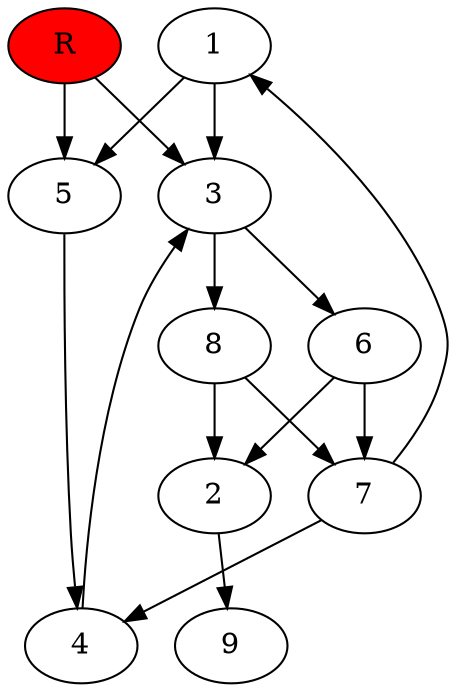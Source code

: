 digraph prb72487 {
	1
	2
	3
	4
	5
	6
	7
	8
	R [fillcolor="#ff0000" style=filled]
	1 -> 3
	1 -> 5
	2 -> 9
	3 -> 6
	3 -> 8
	4 -> 3
	5 -> 4
	6 -> 2
	6 -> 7
	7 -> 1
	7 -> 4
	8 -> 2
	8 -> 7
	R -> 3
	R -> 5
}
